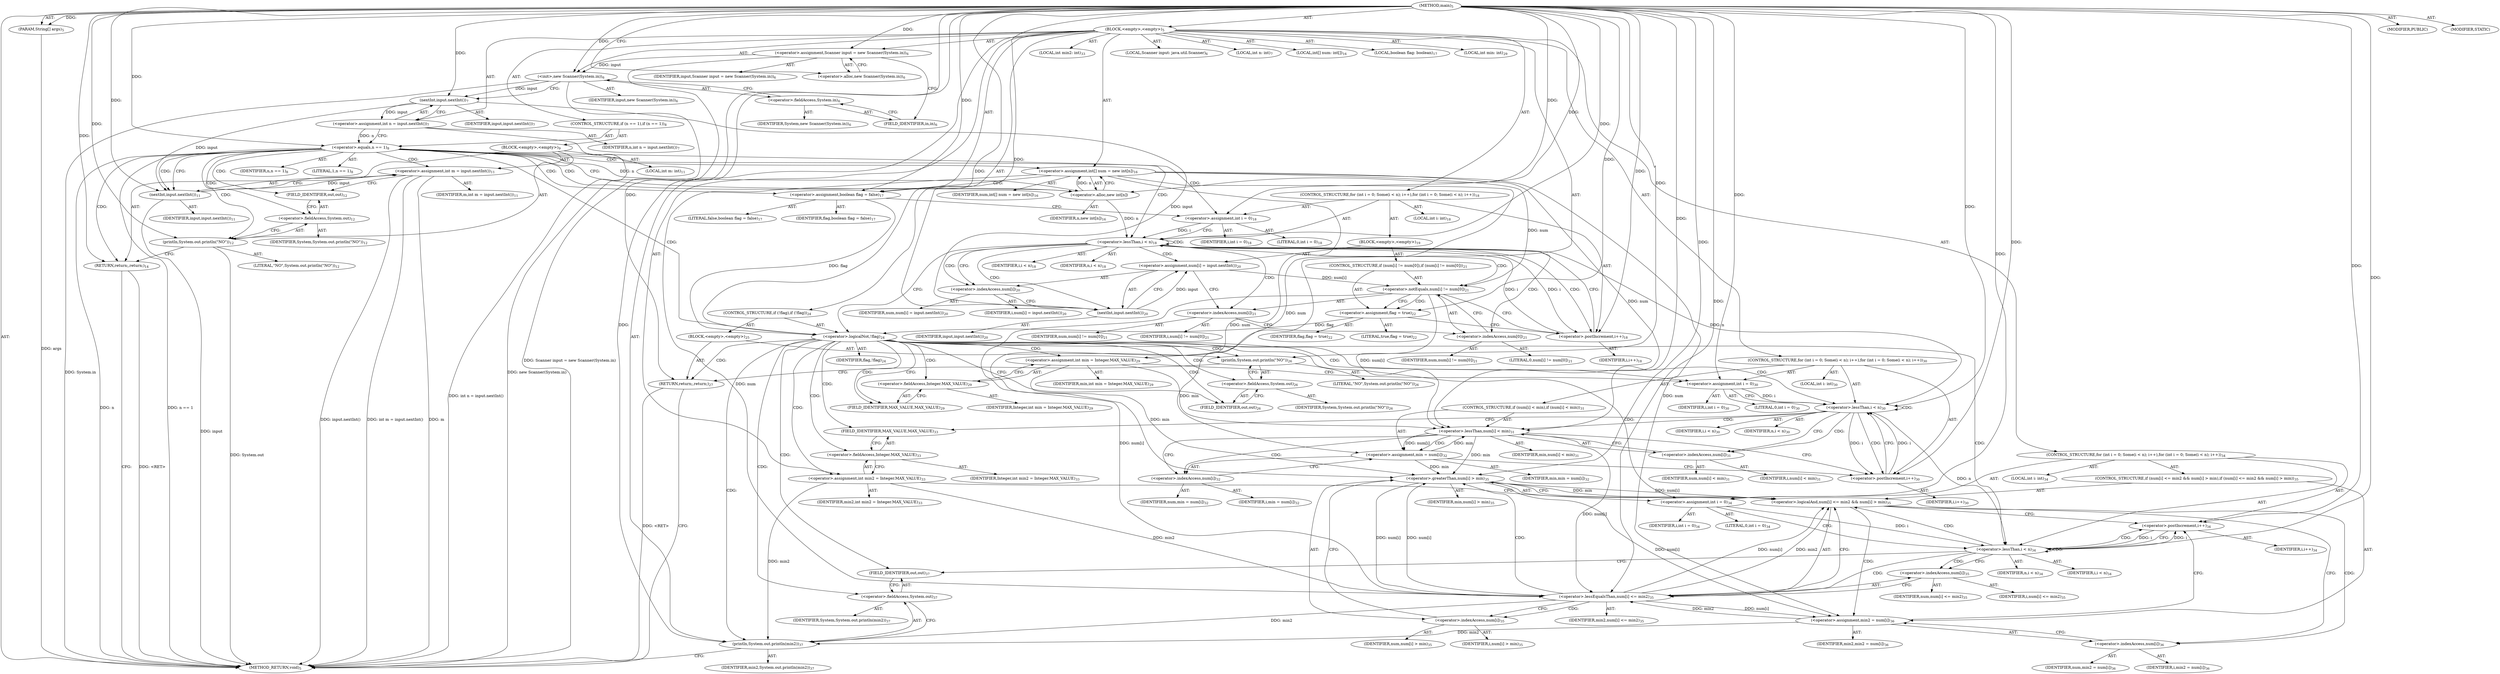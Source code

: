 digraph "main" {  
"19" [label = <(METHOD,main)<SUB>5</SUB>> ]
"20" [label = <(PARAM,String[] args)<SUB>5</SUB>> ]
"21" [label = <(BLOCK,&lt;empty&gt;,&lt;empty&gt;)<SUB>5</SUB>> ]
"4" [label = <(LOCAL,Scanner input: java.util.Scanner)<SUB>6</SUB>> ]
"22" [label = <(&lt;operator&gt;.assignment,Scanner input = new Scanner(System.in))<SUB>6</SUB>> ]
"23" [label = <(IDENTIFIER,input,Scanner input = new Scanner(System.in))<SUB>6</SUB>> ]
"24" [label = <(&lt;operator&gt;.alloc,new Scanner(System.in))<SUB>6</SUB>> ]
"25" [label = <(&lt;init&gt;,new Scanner(System.in))<SUB>6</SUB>> ]
"3" [label = <(IDENTIFIER,input,new Scanner(System.in))<SUB>6</SUB>> ]
"26" [label = <(&lt;operator&gt;.fieldAccess,System.in)<SUB>6</SUB>> ]
"27" [label = <(IDENTIFIER,System,new Scanner(System.in))<SUB>6</SUB>> ]
"28" [label = <(FIELD_IDENTIFIER,in,in)<SUB>6</SUB>> ]
"29" [label = <(LOCAL,int n: int)<SUB>7</SUB>> ]
"30" [label = <(&lt;operator&gt;.assignment,int n = input.nextInt())<SUB>7</SUB>> ]
"31" [label = <(IDENTIFIER,n,int n = input.nextInt())<SUB>7</SUB>> ]
"32" [label = <(nextInt,input.nextInt())<SUB>7</SUB>> ]
"33" [label = <(IDENTIFIER,input,input.nextInt())<SUB>7</SUB>> ]
"34" [label = <(CONTROL_STRUCTURE,if (n == 1),if (n == 1))<SUB>8</SUB>> ]
"35" [label = <(&lt;operator&gt;.equals,n == 1)<SUB>8</SUB>> ]
"36" [label = <(IDENTIFIER,n,n == 1)<SUB>8</SUB>> ]
"37" [label = <(LITERAL,1,n == 1)<SUB>8</SUB>> ]
"38" [label = <(BLOCK,&lt;empty&gt;,&lt;empty&gt;)<SUB>9</SUB>> ]
"39" [label = <(LOCAL,int m: int)<SUB>11</SUB>> ]
"40" [label = <(&lt;operator&gt;.assignment,int m = input.nextInt())<SUB>11</SUB>> ]
"41" [label = <(IDENTIFIER,m,int m = input.nextInt())<SUB>11</SUB>> ]
"42" [label = <(nextInt,input.nextInt())<SUB>11</SUB>> ]
"43" [label = <(IDENTIFIER,input,input.nextInt())<SUB>11</SUB>> ]
"44" [label = <(println,System.out.println(&quot;NO&quot;))<SUB>12</SUB>> ]
"45" [label = <(&lt;operator&gt;.fieldAccess,System.out)<SUB>12</SUB>> ]
"46" [label = <(IDENTIFIER,System,System.out.println(&quot;NO&quot;))<SUB>12</SUB>> ]
"47" [label = <(FIELD_IDENTIFIER,out,out)<SUB>12</SUB>> ]
"48" [label = <(LITERAL,&quot;NO&quot;,System.out.println(&quot;NO&quot;))<SUB>12</SUB>> ]
"49" [label = <(RETURN,return;,return;)<SUB>14</SUB>> ]
"50" [label = <(LOCAL,int[] num: int[])<SUB>16</SUB>> ]
"51" [label = <(&lt;operator&gt;.assignment,int[] num = new int[n])<SUB>16</SUB>> ]
"52" [label = <(IDENTIFIER,num,int[] num = new int[n])<SUB>16</SUB>> ]
"53" [label = <(&lt;operator&gt;.alloc,new int[n])> ]
"54" [label = <(IDENTIFIER,n,new int[n])<SUB>16</SUB>> ]
"55" [label = <(LOCAL,boolean flag: boolean)<SUB>17</SUB>> ]
"56" [label = <(&lt;operator&gt;.assignment,boolean flag = false)<SUB>17</SUB>> ]
"57" [label = <(IDENTIFIER,flag,boolean flag = false)<SUB>17</SUB>> ]
"58" [label = <(LITERAL,false,boolean flag = false)<SUB>17</SUB>> ]
"59" [label = <(CONTROL_STRUCTURE,for (int i = 0; Some(i &lt; n); i++),for (int i = 0; Some(i &lt; n); i++))<SUB>18</SUB>> ]
"60" [label = <(LOCAL,int i: int)<SUB>18</SUB>> ]
"61" [label = <(&lt;operator&gt;.assignment,int i = 0)<SUB>18</SUB>> ]
"62" [label = <(IDENTIFIER,i,int i = 0)<SUB>18</SUB>> ]
"63" [label = <(LITERAL,0,int i = 0)<SUB>18</SUB>> ]
"64" [label = <(&lt;operator&gt;.lessThan,i &lt; n)<SUB>18</SUB>> ]
"65" [label = <(IDENTIFIER,i,i &lt; n)<SUB>18</SUB>> ]
"66" [label = <(IDENTIFIER,n,i &lt; n)<SUB>18</SUB>> ]
"67" [label = <(&lt;operator&gt;.postIncrement,i++)<SUB>18</SUB>> ]
"68" [label = <(IDENTIFIER,i,i++)<SUB>18</SUB>> ]
"69" [label = <(BLOCK,&lt;empty&gt;,&lt;empty&gt;)<SUB>19</SUB>> ]
"70" [label = <(&lt;operator&gt;.assignment,num[i] = input.nextInt())<SUB>20</SUB>> ]
"71" [label = <(&lt;operator&gt;.indexAccess,num[i])<SUB>20</SUB>> ]
"72" [label = <(IDENTIFIER,num,num[i] = input.nextInt())<SUB>20</SUB>> ]
"73" [label = <(IDENTIFIER,i,num[i] = input.nextInt())<SUB>20</SUB>> ]
"74" [label = <(nextInt,input.nextInt())<SUB>20</SUB>> ]
"75" [label = <(IDENTIFIER,input,input.nextInt())<SUB>20</SUB>> ]
"76" [label = <(CONTROL_STRUCTURE,if (num[i] != num[0]),if (num[i] != num[0]))<SUB>21</SUB>> ]
"77" [label = <(&lt;operator&gt;.notEquals,num[i] != num[0])<SUB>21</SUB>> ]
"78" [label = <(&lt;operator&gt;.indexAccess,num[i])<SUB>21</SUB>> ]
"79" [label = <(IDENTIFIER,num,num[i] != num[0])<SUB>21</SUB>> ]
"80" [label = <(IDENTIFIER,i,num[i] != num[0])<SUB>21</SUB>> ]
"81" [label = <(&lt;operator&gt;.indexAccess,num[0])<SUB>21</SUB>> ]
"82" [label = <(IDENTIFIER,num,num[i] != num[0])<SUB>21</SUB>> ]
"83" [label = <(LITERAL,0,num[i] != num[0])<SUB>21</SUB>> ]
"84" [label = <(&lt;operator&gt;.assignment,flag = true)<SUB>22</SUB>> ]
"85" [label = <(IDENTIFIER,flag,flag = true)<SUB>22</SUB>> ]
"86" [label = <(LITERAL,true,flag = true)<SUB>22</SUB>> ]
"87" [label = <(CONTROL_STRUCTURE,if (!flag),if (!flag))<SUB>24</SUB>> ]
"88" [label = <(&lt;operator&gt;.logicalNot,!flag)<SUB>24</SUB>> ]
"89" [label = <(IDENTIFIER,flag,!flag)<SUB>24</SUB>> ]
"90" [label = <(BLOCK,&lt;empty&gt;,&lt;empty&gt;)<SUB>25</SUB>> ]
"91" [label = <(println,System.out.println(&quot;NO&quot;))<SUB>26</SUB>> ]
"92" [label = <(&lt;operator&gt;.fieldAccess,System.out)<SUB>26</SUB>> ]
"93" [label = <(IDENTIFIER,System,System.out.println(&quot;NO&quot;))<SUB>26</SUB>> ]
"94" [label = <(FIELD_IDENTIFIER,out,out)<SUB>26</SUB>> ]
"95" [label = <(LITERAL,&quot;NO&quot;,System.out.println(&quot;NO&quot;))<SUB>26</SUB>> ]
"96" [label = <(RETURN,return;,return;)<SUB>27</SUB>> ]
"97" [label = <(LOCAL,int min: int)<SUB>29</SUB>> ]
"98" [label = <(&lt;operator&gt;.assignment,int min = Integer.MAX_VALUE)<SUB>29</SUB>> ]
"99" [label = <(IDENTIFIER,min,int min = Integer.MAX_VALUE)<SUB>29</SUB>> ]
"100" [label = <(&lt;operator&gt;.fieldAccess,Integer.MAX_VALUE)<SUB>29</SUB>> ]
"101" [label = <(IDENTIFIER,Integer,int min = Integer.MAX_VALUE)<SUB>29</SUB>> ]
"102" [label = <(FIELD_IDENTIFIER,MAX_VALUE,MAX_VALUE)<SUB>29</SUB>> ]
"103" [label = <(CONTROL_STRUCTURE,for (int i = 0; Some(i &lt; n); i++),for (int i = 0; Some(i &lt; n); i++))<SUB>30</SUB>> ]
"104" [label = <(LOCAL,int i: int)<SUB>30</SUB>> ]
"105" [label = <(&lt;operator&gt;.assignment,int i = 0)<SUB>30</SUB>> ]
"106" [label = <(IDENTIFIER,i,int i = 0)<SUB>30</SUB>> ]
"107" [label = <(LITERAL,0,int i = 0)<SUB>30</SUB>> ]
"108" [label = <(&lt;operator&gt;.lessThan,i &lt; n)<SUB>30</SUB>> ]
"109" [label = <(IDENTIFIER,i,i &lt; n)<SUB>30</SUB>> ]
"110" [label = <(IDENTIFIER,n,i &lt; n)<SUB>30</SUB>> ]
"111" [label = <(&lt;operator&gt;.postIncrement,i++)<SUB>30</SUB>> ]
"112" [label = <(IDENTIFIER,i,i++)<SUB>30</SUB>> ]
"113" [label = <(CONTROL_STRUCTURE,if (num[i] &lt; min),if (num[i] &lt; min))<SUB>31</SUB>> ]
"114" [label = <(&lt;operator&gt;.lessThan,num[i] &lt; min)<SUB>31</SUB>> ]
"115" [label = <(&lt;operator&gt;.indexAccess,num[i])<SUB>31</SUB>> ]
"116" [label = <(IDENTIFIER,num,num[i] &lt; min)<SUB>31</SUB>> ]
"117" [label = <(IDENTIFIER,i,num[i] &lt; min)<SUB>31</SUB>> ]
"118" [label = <(IDENTIFIER,min,num[i] &lt; min)<SUB>31</SUB>> ]
"119" [label = <(&lt;operator&gt;.assignment,min = num[i])<SUB>32</SUB>> ]
"120" [label = <(IDENTIFIER,min,min = num[i])<SUB>32</SUB>> ]
"121" [label = <(&lt;operator&gt;.indexAccess,num[i])<SUB>32</SUB>> ]
"122" [label = <(IDENTIFIER,num,min = num[i])<SUB>32</SUB>> ]
"123" [label = <(IDENTIFIER,i,min = num[i])<SUB>32</SUB>> ]
"124" [label = <(LOCAL,int min2: int)<SUB>33</SUB>> ]
"125" [label = <(&lt;operator&gt;.assignment,int min2 = Integer.MAX_VALUE)<SUB>33</SUB>> ]
"126" [label = <(IDENTIFIER,min2,int min2 = Integer.MAX_VALUE)<SUB>33</SUB>> ]
"127" [label = <(&lt;operator&gt;.fieldAccess,Integer.MAX_VALUE)<SUB>33</SUB>> ]
"128" [label = <(IDENTIFIER,Integer,int min2 = Integer.MAX_VALUE)<SUB>33</SUB>> ]
"129" [label = <(FIELD_IDENTIFIER,MAX_VALUE,MAX_VALUE)<SUB>33</SUB>> ]
"130" [label = <(CONTROL_STRUCTURE,for (int i = 0; Some(i &lt; n); i++),for (int i = 0; Some(i &lt; n); i++))<SUB>34</SUB>> ]
"131" [label = <(LOCAL,int i: int)<SUB>34</SUB>> ]
"132" [label = <(&lt;operator&gt;.assignment,int i = 0)<SUB>34</SUB>> ]
"133" [label = <(IDENTIFIER,i,int i = 0)<SUB>34</SUB>> ]
"134" [label = <(LITERAL,0,int i = 0)<SUB>34</SUB>> ]
"135" [label = <(&lt;operator&gt;.lessThan,i &lt; n)<SUB>34</SUB>> ]
"136" [label = <(IDENTIFIER,i,i &lt; n)<SUB>34</SUB>> ]
"137" [label = <(IDENTIFIER,n,i &lt; n)<SUB>34</SUB>> ]
"138" [label = <(&lt;operator&gt;.postIncrement,i++)<SUB>34</SUB>> ]
"139" [label = <(IDENTIFIER,i,i++)<SUB>34</SUB>> ]
"140" [label = <(CONTROL_STRUCTURE,if (num[i] &lt;= min2 &amp;&amp; num[i] &gt; min),if (num[i] &lt;= min2 &amp;&amp; num[i] &gt; min))<SUB>35</SUB>> ]
"141" [label = <(&lt;operator&gt;.logicalAnd,num[i] &lt;= min2 &amp;&amp; num[i] &gt; min)<SUB>35</SUB>> ]
"142" [label = <(&lt;operator&gt;.lessEqualsThan,num[i] &lt;= min2)<SUB>35</SUB>> ]
"143" [label = <(&lt;operator&gt;.indexAccess,num[i])<SUB>35</SUB>> ]
"144" [label = <(IDENTIFIER,num,num[i] &lt;= min2)<SUB>35</SUB>> ]
"145" [label = <(IDENTIFIER,i,num[i] &lt;= min2)<SUB>35</SUB>> ]
"146" [label = <(IDENTIFIER,min2,num[i] &lt;= min2)<SUB>35</SUB>> ]
"147" [label = <(&lt;operator&gt;.greaterThan,num[i] &gt; min)<SUB>35</SUB>> ]
"148" [label = <(&lt;operator&gt;.indexAccess,num[i])<SUB>35</SUB>> ]
"149" [label = <(IDENTIFIER,num,num[i] &gt; min)<SUB>35</SUB>> ]
"150" [label = <(IDENTIFIER,i,num[i] &gt; min)<SUB>35</SUB>> ]
"151" [label = <(IDENTIFIER,min,num[i] &gt; min)<SUB>35</SUB>> ]
"152" [label = <(&lt;operator&gt;.assignment,min2 = num[i])<SUB>36</SUB>> ]
"153" [label = <(IDENTIFIER,min2,min2 = num[i])<SUB>36</SUB>> ]
"154" [label = <(&lt;operator&gt;.indexAccess,num[i])<SUB>36</SUB>> ]
"155" [label = <(IDENTIFIER,num,min2 = num[i])<SUB>36</SUB>> ]
"156" [label = <(IDENTIFIER,i,min2 = num[i])<SUB>36</SUB>> ]
"157" [label = <(println,System.out.println(min2))<SUB>37</SUB>> ]
"158" [label = <(&lt;operator&gt;.fieldAccess,System.out)<SUB>37</SUB>> ]
"159" [label = <(IDENTIFIER,System,System.out.println(min2))<SUB>37</SUB>> ]
"160" [label = <(FIELD_IDENTIFIER,out,out)<SUB>37</SUB>> ]
"161" [label = <(IDENTIFIER,min2,System.out.println(min2))<SUB>37</SUB>> ]
"162" [label = <(MODIFIER,PUBLIC)> ]
"163" [label = <(MODIFIER,STATIC)> ]
"164" [label = <(METHOD_RETURN,void)<SUB>5</SUB>> ]
  "19" -> "20"  [ label = "AST: "] 
  "19" -> "21"  [ label = "AST: "] 
  "19" -> "162"  [ label = "AST: "] 
  "19" -> "163"  [ label = "AST: "] 
  "19" -> "164"  [ label = "AST: "] 
  "21" -> "4"  [ label = "AST: "] 
  "21" -> "22"  [ label = "AST: "] 
  "21" -> "25"  [ label = "AST: "] 
  "21" -> "29"  [ label = "AST: "] 
  "21" -> "30"  [ label = "AST: "] 
  "21" -> "34"  [ label = "AST: "] 
  "21" -> "50"  [ label = "AST: "] 
  "21" -> "51"  [ label = "AST: "] 
  "21" -> "55"  [ label = "AST: "] 
  "21" -> "56"  [ label = "AST: "] 
  "21" -> "59"  [ label = "AST: "] 
  "21" -> "87"  [ label = "AST: "] 
  "21" -> "97"  [ label = "AST: "] 
  "21" -> "98"  [ label = "AST: "] 
  "21" -> "103"  [ label = "AST: "] 
  "21" -> "124"  [ label = "AST: "] 
  "21" -> "125"  [ label = "AST: "] 
  "21" -> "130"  [ label = "AST: "] 
  "21" -> "157"  [ label = "AST: "] 
  "22" -> "23"  [ label = "AST: "] 
  "22" -> "24"  [ label = "AST: "] 
  "25" -> "3"  [ label = "AST: "] 
  "25" -> "26"  [ label = "AST: "] 
  "26" -> "27"  [ label = "AST: "] 
  "26" -> "28"  [ label = "AST: "] 
  "30" -> "31"  [ label = "AST: "] 
  "30" -> "32"  [ label = "AST: "] 
  "32" -> "33"  [ label = "AST: "] 
  "34" -> "35"  [ label = "AST: "] 
  "34" -> "38"  [ label = "AST: "] 
  "35" -> "36"  [ label = "AST: "] 
  "35" -> "37"  [ label = "AST: "] 
  "38" -> "39"  [ label = "AST: "] 
  "38" -> "40"  [ label = "AST: "] 
  "38" -> "44"  [ label = "AST: "] 
  "38" -> "49"  [ label = "AST: "] 
  "40" -> "41"  [ label = "AST: "] 
  "40" -> "42"  [ label = "AST: "] 
  "42" -> "43"  [ label = "AST: "] 
  "44" -> "45"  [ label = "AST: "] 
  "44" -> "48"  [ label = "AST: "] 
  "45" -> "46"  [ label = "AST: "] 
  "45" -> "47"  [ label = "AST: "] 
  "51" -> "52"  [ label = "AST: "] 
  "51" -> "53"  [ label = "AST: "] 
  "53" -> "54"  [ label = "AST: "] 
  "56" -> "57"  [ label = "AST: "] 
  "56" -> "58"  [ label = "AST: "] 
  "59" -> "60"  [ label = "AST: "] 
  "59" -> "61"  [ label = "AST: "] 
  "59" -> "64"  [ label = "AST: "] 
  "59" -> "67"  [ label = "AST: "] 
  "59" -> "69"  [ label = "AST: "] 
  "61" -> "62"  [ label = "AST: "] 
  "61" -> "63"  [ label = "AST: "] 
  "64" -> "65"  [ label = "AST: "] 
  "64" -> "66"  [ label = "AST: "] 
  "67" -> "68"  [ label = "AST: "] 
  "69" -> "70"  [ label = "AST: "] 
  "69" -> "76"  [ label = "AST: "] 
  "70" -> "71"  [ label = "AST: "] 
  "70" -> "74"  [ label = "AST: "] 
  "71" -> "72"  [ label = "AST: "] 
  "71" -> "73"  [ label = "AST: "] 
  "74" -> "75"  [ label = "AST: "] 
  "76" -> "77"  [ label = "AST: "] 
  "76" -> "84"  [ label = "AST: "] 
  "77" -> "78"  [ label = "AST: "] 
  "77" -> "81"  [ label = "AST: "] 
  "78" -> "79"  [ label = "AST: "] 
  "78" -> "80"  [ label = "AST: "] 
  "81" -> "82"  [ label = "AST: "] 
  "81" -> "83"  [ label = "AST: "] 
  "84" -> "85"  [ label = "AST: "] 
  "84" -> "86"  [ label = "AST: "] 
  "87" -> "88"  [ label = "AST: "] 
  "87" -> "90"  [ label = "AST: "] 
  "88" -> "89"  [ label = "AST: "] 
  "90" -> "91"  [ label = "AST: "] 
  "90" -> "96"  [ label = "AST: "] 
  "91" -> "92"  [ label = "AST: "] 
  "91" -> "95"  [ label = "AST: "] 
  "92" -> "93"  [ label = "AST: "] 
  "92" -> "94"  [ label = "AST: "] 
  "98" -> "99"  [ label = "AST: "] 
  "98" -> "100"  [ label = "AST: "] 
  "100" -> "101"  [ label = "AST: "] 
  "100" -> "102"  [ label = "AST: "] 
  "103" -> "104"  [ label = "AST: "] 
  "103" -> "105"  [ label = "AST: "] 
  "103" -> "108"  [ label = "AST: "] 
  "103" -> "111"  [ label = "AST: "] 
  "103" -> "113"  [ label = "AST: "] 
  "105" -> "106"  [ label = "AST: "] 
  "105" -> "107"  [ label = "AST: "] 
  "108" -> "109"  [ label = "AST: "] 
  "108" -> "110"  [ label = "AST: "] 
  "111" -> "112"  [ label = "AST: "] 
  "113" -> "114"  [ label = "AST: "] 
  "113" -> "119"  [ label = "AST: "] 
  "114" -> "115"  [ label = "AST: "] 
  "114" -> "118"  [ label = "AST: "] 
  "115" -> "116"  [ label = "AST: "] 
  "115" -> "117"  [ label = "AST: "] 
  "119" -> "120"  [ label = "AST: "] 
  "119" -> "121"  [ label = "AST: "] 
  "121" -> "122"  [ label = "AST: "] 
  "121" -> "123"  [ label = "AST: "] 
  "125" -> "126"  [ label = "AST: "] 
  "125" -> "127"  [ label = "AST: "] 
  "127" -> "128"  [ label = "AST: "] 
  "127" -> "129"  [ label = "AST: "] 
  "130" -> "131"  [ label = "AST: "] 
  "130" -> "132"  [ label = "AST: "] 
  "130" -> "135"  [ label = "AST: "] 
  "130" -> "138"  [ label = "AST: "] 
  "130" -> "140"  [ label = "AST: "] 
  "132" -> "133"  [ label = "AST: "] 
  "132" -> "134"  [ label = "AST: "] 
  "135" -> "136"  [ label = "AST: "] 
  "135" -> "137"  [ label = "AST: "] 
  "138" -> "139"  [ label = "AST: "] 
  "140" -> "141"  [ label = "AST: "] 
  "140" -> "152"  [ label = "AST: "] 
  "141" -> "142"  [ label = "AST: "] 
  "141" -> "147"  [ label = "AST: "] 
  "142" -> "143"  [ label = "AST: "] 
  "142" -> "146"  [ label = "AST: "] 
  "143" -> "144"  [ label = "AST: "] 
  "143" -> "145"  [ label = "AST: "] 
  "147" -> "148"  [ label = "AST: "] 
  "147" -> "151"  [ label = "AST: "] 
  "148" -> "149"  [ label = "AST: "] 
  "148" -> "150"  [ label = "AST: "] 
  "152" -> "153"  [ label = "AST: "] 
  "152" -> "154"  [ label = "AST: "] 
  "154" -> "155"  [ label = "AST: "] 
  "154" -> "156"  [ label = "AST: "] 
  "157" -> "158"  [ label = "AST: "] 
  "157" -> "161"  [ label = "AST: "] 
  "158" -> "159"  [ label = "AST: "] 
  "158" -> "160"  [ label = "AST: "] 
  "22" -> "28"  [ label = "CFG: "] 
  "25" -> "32"  [ label = "CFG: "] 
  "30" -> "35"  [ label = "CFG: "] 
  "51" -> "56"  [ label = "CFG: "] 
  "56" -> "61"  [ label = "CFG: "] 
  "98" -> "105"  [ label = "CFG: "] 
  "125" -> "132"  [ label = "CFG: "] 
  "157" -> "164"  [ label = "CFG: "] 
  "24" -> "22"  [ label = "CFG: "] 
  "26" -> "25"  [ label = "CFG: "] 
  "32" -> "30"  [ label = "CFG: "] 
  "35" -> "42"  [ label = "CFG: "] 
  "35" -> "53"  [ label = "CFG: "] 
  "53" -> "51"  [ label = "CFG: "] 
  "61" -> "64"  [ label = "CFG: "] 
  "64" -> "71"  [ label = "CFG: "] 
  "64" -> "88"  [ label = "CFG: "] 
  "67" -> "64"  [ label = "CFG: "] 
  "88" -> "94"  [ label = "CFG: "] 
  "88" -> "102"  [ label = "CFG: "] 
  "100" -> "98"  [ label = "CFG: "] 
  "105" -> "108"  [ label = "CFG: "] 
  "108" -> "115"  [ label = "CFG: "] 
  "108" -> "129"  [ label = "CFG: "] 
  "111" -> "108"  [ label = "CFG: "] 
  "127" -> "125"  [ label = "CFG: "] 
  "132" -> "135"  [ label = "CFG: "] 
  "135" -> "143"  [ label = "CFG: "] 
  "135" -> "160"  [ label = "CFG: "] 
  "138" -> "135"  [ label = "CFG: "] 
  "158" -> "157"  [ label = "CFG: "] 
  "28" -> "26"  [ label = "CFG: "] 
  "40" -> "47"  [ label = "CFG: "] 
  "44" -> "49"  [ label = "CFG: "] 
  "49" -> "164"  [ label = "CFG: "] 
  "70" -> "78"  [ label = "CFG: "] 
  "91" -> "96"  [ label = "CFG: "] 
  "96" -> "164"  [ label = "CFG: "] 
  "102" -> "100"  [ label = "CFG: "] 
  "114" -> "121"  [ label = "CFG: "] 
  "114" -> "111"  [ label = "CFG: "] 
  "119" -> "111"  [ label = "CFG: "] 
  "129" -> "127"  [ label = "CFG: "] 
  "141" -> "154"  [ label = "CFG: "] 
  "141" -> "138"  [ label = "CFG: "] 
  "152" -> "138"  [ label = "CFG: "] 
  "160" -> "158"  [ label = "CFG: "] 
  "42" -> "40"  [ label = "CFG: "] 
  "45" -> "44"  [ label = "CFG: "] 
  "71" -> "74"  [ label = "CFG: "] 
  "74" -> "70"  [ label = "CFG: "] 
  "77" -> "84"  [ label = "CFG: "] 
  "77" -> "67"  [ label = "CFG: "] 
  "84" -> "67"  [ label = "CFG: "] 
  "92" -> "91"  [ label = "CFG: "] 
  "115" -> "114"  [ label = "CFG: "] 
  "121" -> "119"  [ label = "CFG: "] 
  "142" -> "141"  [ label = "CFG: "] 
  "142" -> "148"  [ label = "CFG: "] 
  "147" -> "141"  [ label = "CFG: "] 
  "154" -> "152"  [ label = "CFG: "] 
  "47" -> "45"  [ label = "CFG: "] 
  "78" -> "81"  [ label = "CFG: "] 
  "81" -> "77"  [ label = "CFG: "] 
  "94" -> "92"  [ label = "CFG: "] 
  "143" -> "142"  [ label = "CFG: "] 
  "148" -> "147"  [ label = "CFG: "] 
  "19" -> "24"  [ label = "CFG: "] 
  "96" -> "164"  [ label = "DDG: &lt;RET&gt;"] 
  "49" -> "164"  [ label = "DDG: &lt;RET&gt;"] 
  "20" -> "164"  [ label = "DDG: args"] 
  "22" -> "164"  [ label = "DDG: Scanner input = new Scanner(System.in)"] 
  "25" -> "164"  [ label = "DDG: System.in"] 
  "25" -> "164"  [ label = "DDG: new Scanner(System.in)"] 
  "30" -> "164"  [ label = "DDG: int n = input.nextInt()"] 
  "35" -> "164"  [ label = "DDG: n"] 
  "35" -> "164"  [ label = "DDG: n == 1"] 
  "40" -> "164"  [ label = "DDG: m"] 
  "42" -> "164"  [ label = "DDG: input"] 
  "40" -> "164"  [ label = "DDG: input.nextInt()"] 
  "40" -> "164"  [ label = "DDG: int m = input.nextInt()"] 
  "44" -> "164"  [ label = "DDG: System.out"] 
  "19" -> "20"  [ label = "DDG: "] 
  "19" -> "22"  [ label = "DDG: "] 
  "32" -> "30"  [ label = "DDG: input"] 
  "53" -> "51"  [ label = "DDG: n"] 
  "19" -> "56"  [ label = "DDG: "] 
  "22" -> "25"  [ label = "DDG: input"] 
  "19" -> "25"  [ label = "DDG: "] 
  "19" -> "61"  [ label = "DDG: "] 
  "19" -> "105"  [ label = "DDG: "] 
  "19" -> "132"  [ label = "DDG: "] 
  "125" -> "157"  [ label = "DDG: min2"] 
  "142" -> "157"  [ label = "DDG: min2"] 
  "152" -> "157"  [ label = "DDG: min2"] 
  "19" -> "157"  [ label = "DDG: "] 
  "25" -> "32"  [ label = "DDG: input"] 
  "19" -> "32"  [ label = "DDG: "] 
  "30" -> "35"  [ label = "DDG: n"] 
  "19" -> "35"  [ label = "DDG: "] 
  "42" -> "40"  [ label = "DDG: input"] 
  "19" -> "49"  [ label = "DDG: "] 
  "35" -> "53"  [ label = "DDG: n"] 
  "19" -> "53"  [ label = "DDG: "] 
  "61" -> "64"  [ label = "DDG: i"] 
  "67" -> "64"  [ label = "DDG: i"] 
  "19" -> "64"  [ label = "DDG: "] 
  "53" -> "64"  [ label = "DDG: n"] 
  "64" -> "67"  [ label = "DDG: i"] 
  "19" -> "67"  [ label = "DDG: "] 
  "74" -> "70"  [ label = "DDG: input"] 
  "56" -> "88"  [ label = "DDG: flag"] 
  "84" -> "88"  [ label = "DDG: flag"] 
  "19" -> "88"  [ label = "DDG: "] 
  "19" -> "96"  [ label = "DDG: "] 
  "105" -> "108"  [ label = "DDG: i"] 
  "111" -> "108"  [ label = "DDG: i"] 
  "19" -> "108"  [ label = "DDG: "] 
  "64" -> "108"  [ label = "DDG: n"] 
  "108" -> "111"  [ label = "DDG: i"] 
  "19" -> "111"  [ label = "DDG: "] 
  "51" -> "119"  [ label = "DDG: num"] 
  "114" -> "119"  [ label = "DDG: num[i]"] 
  "132" -> "135"  [ label = "DDG: i"] 
  "138" -> "135"  [ label = "DDG: i"] 
  "19" -> "135"  [ label = "DDG: "] 
  "108" -> "135"  [ label = "DDG: n"] 
  "135" -> "138"  [ label = "DDG: i"] 
  "19" -> "138"  [ label = "DDG: "] 
  "51" -> "152"  [ label = "DDG: num"] 
  "142" -> "152"  [ label = "DDG: num[i]"] 
  "147" -> "152"  [ label = "DDG: num[i]"] 
  "19" -> "44"  [ label = "DDG: "] 
  "19" -> "84"  [ label = "DDG: "] 
  "19" -> "91"  [ label = "DDG: "] 
  "51" -> "114"  [ label = "DDG: num"] 
  "77" -> "114"  [ label = "DDG: num[i]"] 
  "98" -> "114"  [ label = "DDG: min"] 
  "119" -> "114"  [ label = "DDG: min"] 
  "19" -> "114"  [ label = "DDG: "] 
  "142" -> "141"  [ label = "DDG: num[i]"] 
  "142" -> "141"  [ label = "DDG: min2"] 
  "147" -> "141"  [ label = "DDG: num[i]"] 
  "147" -> "141"  [ label = "DDG: min"] 
  "32" -> "42"  [ label = "DDG: input"] 
  "19" -> "42"  [ label = "DDG: "] 
  "32" -> "74"  [ label = "DDG: input"] 
  "19" -> "74"  [ label = "DDG: "] 
  "51" -> "77"  [ label = "DDG: num"] 
  "70" -> "77"  [ label = "DDG: num[i]"] 
  "51" -> "142"  [ label = "DDG: num"] 
  "147" -> "142"  [ label = "DDG: num[i]"] 
  "114" -> "142"  [ label = "DDG: num[i]"] 
  "77" -> "142"  [ label = "DDG: num[i]"] 
  "125" -> "142"  [ label = "DDG: min2"] 
  "152" -> "142"  [ label = "DDG: min2"] 
  "19" -> "142"  [ label = "DDG: "] 
  "51" -> "147"  [ label = "DDG: num"] 
  "142" -> "147"  [ label = "DDG: num[i]"] 
  "98" -> "147"  [ label = "DDG: min"] 
  "114" -> "147"  [ label = "DDG: min"] 
  "119" -> "147"  [ label = "DDG: min"] 
  "19" -> "147"  [ label = "DDG: "] 
  "35" -> "64"  [ label = "CDG: "] 
  "35" -> "42"  [ label = "CDG: "] 
  "35" -> "51"  [ label = "CDG: "] 
  "35" -> "56"  [ label = "CDG: "] 
  "35" -> "40"  [ label = "CDG: "] 
  "35" -> "44"  [ label = "CDG: "] 
  "35" -> "61"  [ label = "CDG: "] 
  "35" -> "88"  [ label = "CDG: "] 
  "35" -> "47"  [ label = "CDG: "] 
  "35" -> "49"  [ label = "CDG: "] 
  "35" -> "45"  [ label = "CDG: "] 
  "35" -> "53"  [ label = "CDG: "] 
  "64" -> "77"  [ label = "CDG: "] 
  "64" -> "64"  [ label = "CDG: "] 
  "64" -> "81"  [ label = "CDG: "] 
  "64" -> "67"  [ label = "CDG: "] 
  "64" -> "74"  [ label = "CDG: "] 
  "64" -> "70"  [ label = "CDG: "] 
  "64" -> "71"  [ label = "CDG: "] 
  "64" -> "78"  [ label = "CDG: "] 
  "88" -> "94"  [ label = "CDG: "] 
  "88" -> "96"  [ label = "CDG: "] 
  "88" -> "98"  [ label = "CDG: "] 
  "88" -> "102"  [ label = "CDG: "] 
  "88" -> "132"  [ label = "CDG: "] 
  "88" -> "92"  [ label = "CDG: "] 
  "88" -> "91"  [ label = "CDG: "] 
  "88" -> "129"  [ label = "CDG: "] 
  "88" -> "100"  [ label = "CDG: "] 
  "88" -> "127"  [ label = "CDG: "] 
  "88" -> "108"  [ label = "CDG: "] 
  "88" -> "158"  [ label = "CDG: "] 
  "88" -> "160"  [ label = "CDG: "] 
  "88" -> "157"  [ label = "CDG: "] 
  "88" -> "105"  [ label = "CDG: "] 
  "88" -> "135"  [ label = "CDG: "] 
  "88" -> "125"  [ label = "CDG: "] 
  "108" -> "115"  [ label = "CDG: "] 
  "108" -> "114"  [ label = "CDG: "] 
  "108" -> "108"  [ label = "CDG: "] 
  "108" -> "111"  [ label = "CDG: "] 
  "135" -> "138"  [ label = "CDG: "] 
  "135" -> "141"  [ label = "CDG: "] 
  "135" -> "142"  [ label = "CDG: "] 
  "135" -> "143"  [ label = "CDG: "] 
  "135" -> "135"  [ label = "CDG: "] 
  "114" -> "119"  [ label = "CDG: "] 
  "114" -> "121"  [ label = "CDG: "] 
  "141" -> "154"  [ label = "CDG: "] 
  "141" -> "152"  [ label = "CDG: "] 
  "77" -> "84"  [ label = "CDG: "] 
  "142" -> "148"  [ label = "CDG: "] 
  "142" -> "147"  [ label = "CDG: "] 
}
